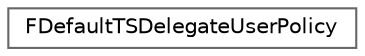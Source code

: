 digraph "Graphical Class Hierarchy"
{
 // INTERACTIVE_SVG=YES
 // LATEX_PDF_SIZE
  bgcolor="transparent";
  edge [fontname=Helvetica,fontsize=10,labelfontname=Helvetica,labelfontsize=10];
  node [fontname=Helvetica,fontsize=10,shape=box,height=0.2,width=0.4];
  rankdir="LR";
  Node0 [id="Node000000",label="FDefaultTSDelegateUserPolicy",height=0.2,width=0.4,color="grey40", fillcolor="white", style="filled",URL="$db/d84/structFDefaultTSDelegateUserPolicy.html",tooltip=" "];
}
